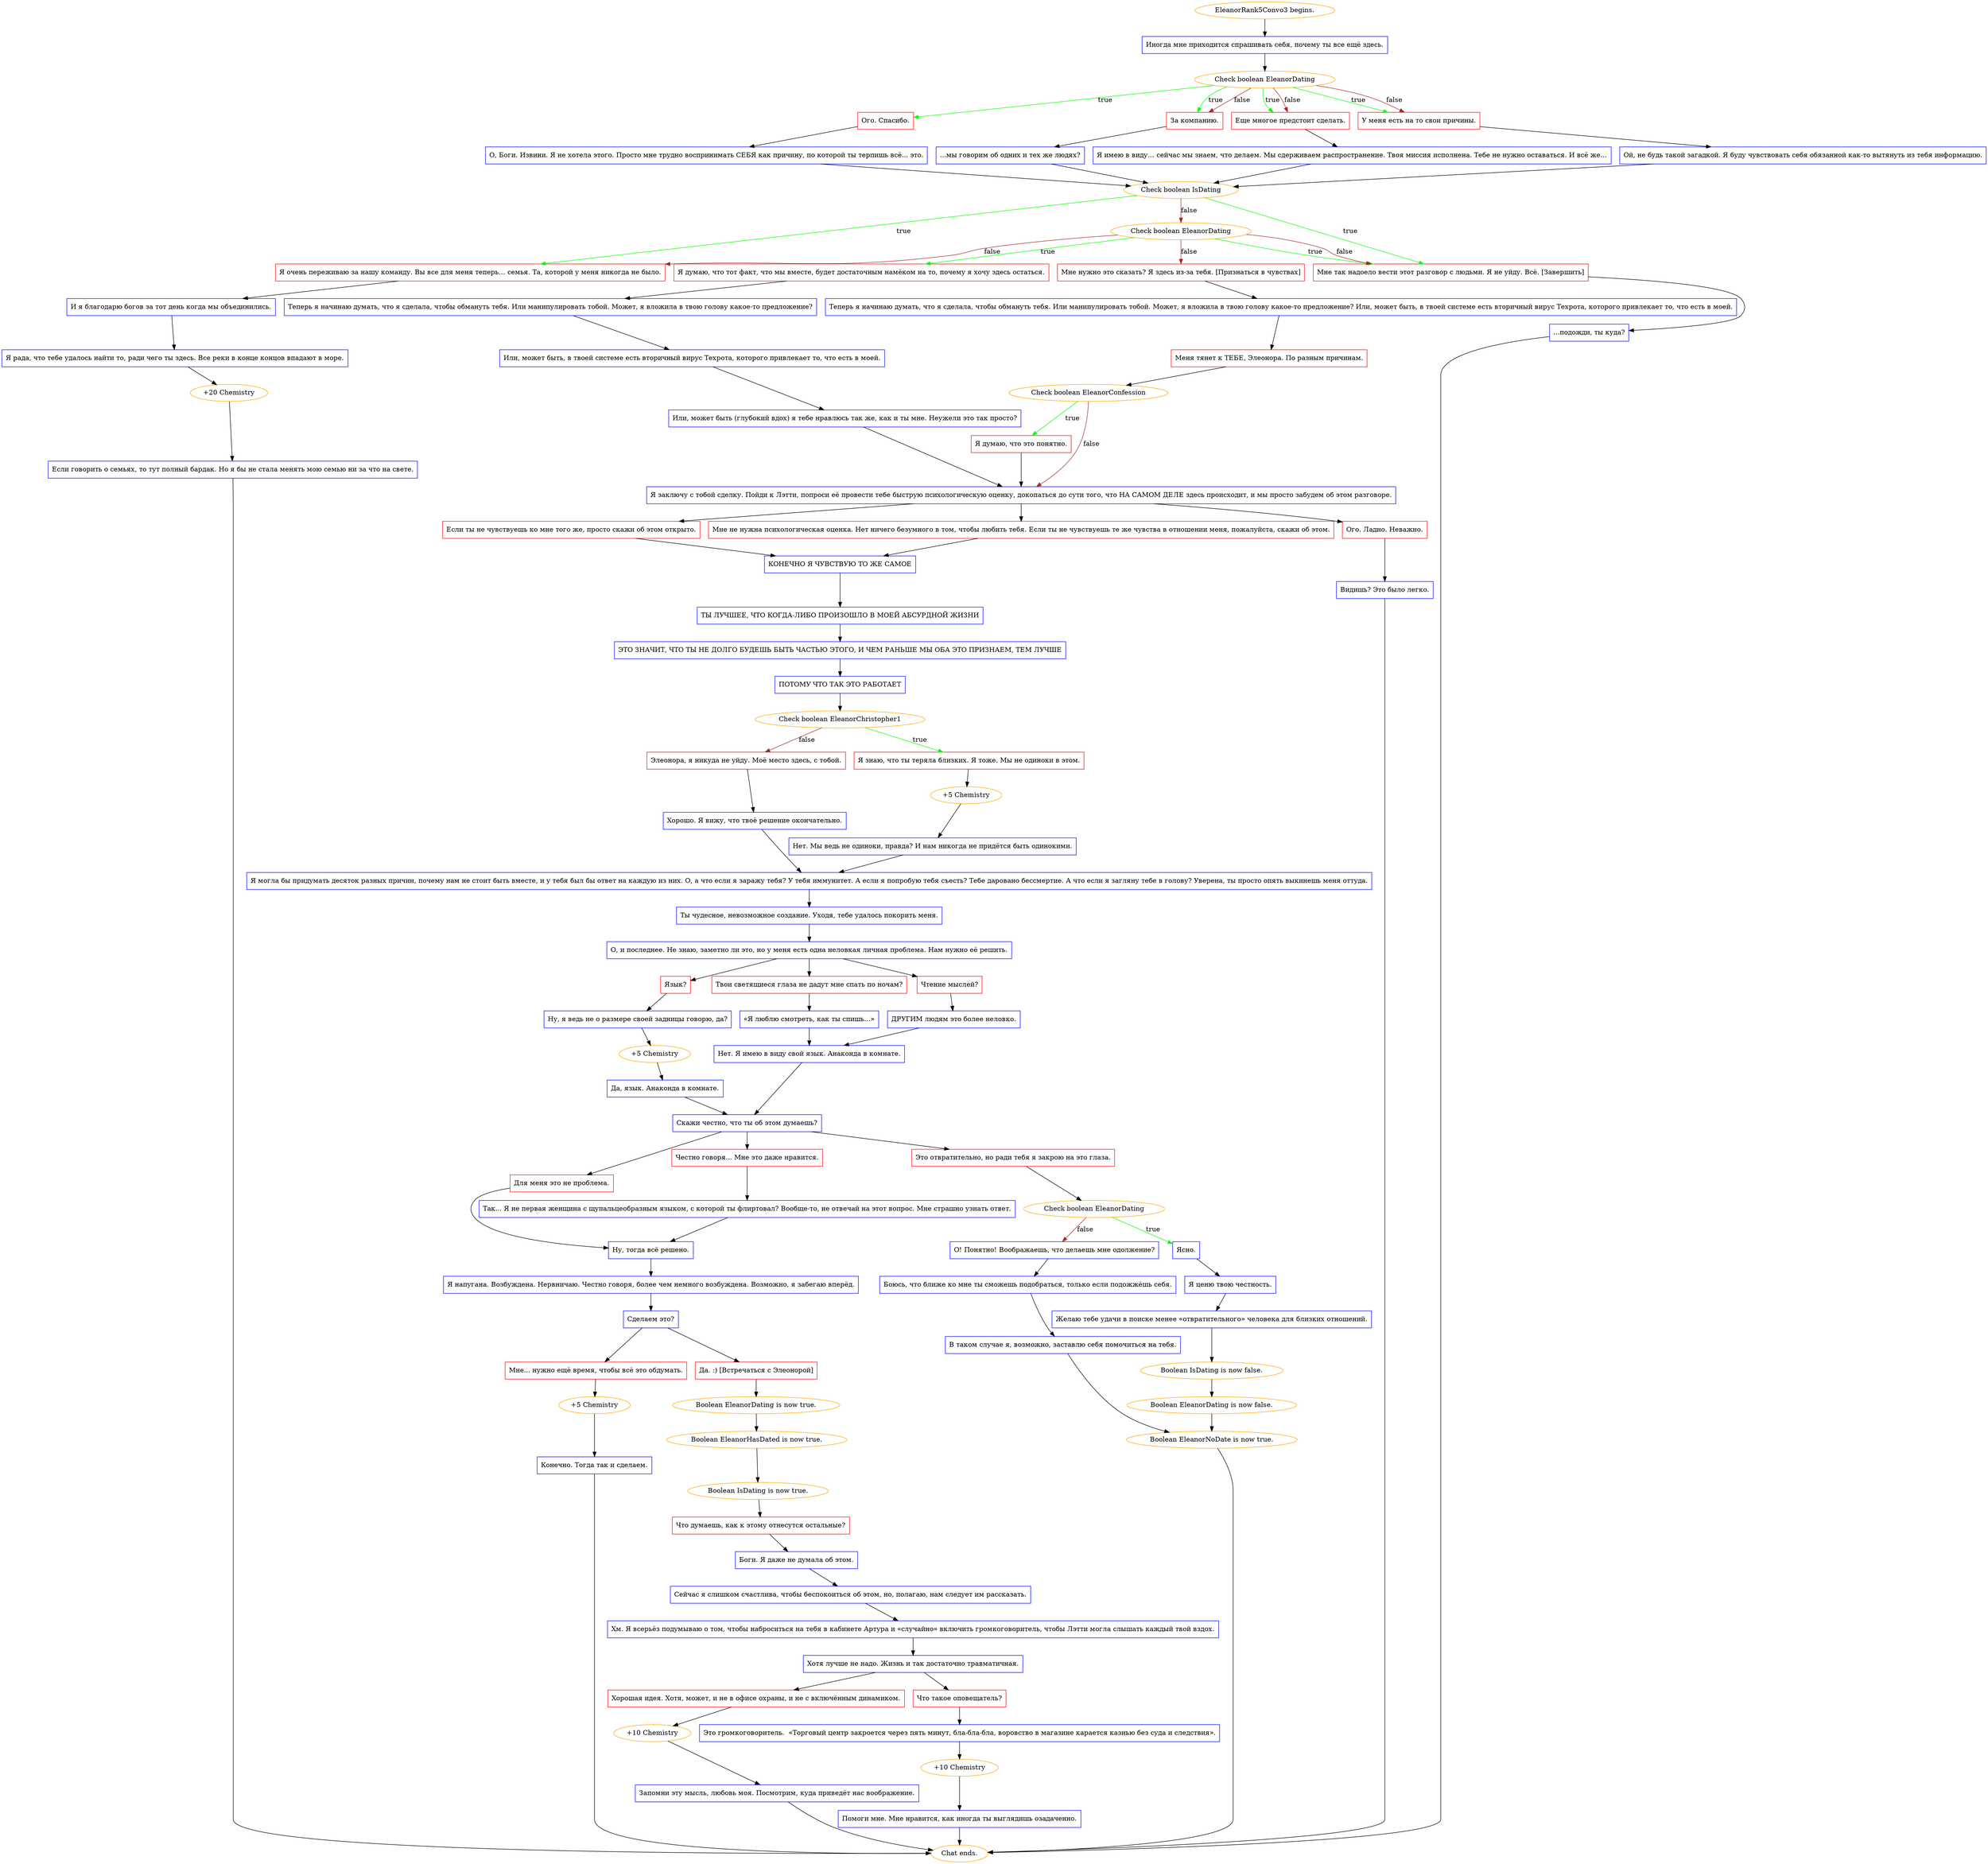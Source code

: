 digraph {
	"EleanorRank5Convo3 begins." [color=orange];
		"EleanorRank5Convo3 begins." -> j3145849258;
	j3145849258 [label="Иногда мне приходится спрашивать себя, почему ты все ещё здесь.",shape=box,color=blue];
		j3145849258 -> j1105820008;
	j1105820008 [label="Check boolean EleanorDating",color=orange];
		j1105820008 -> j3209659238 [label=true,color=green];
		j1105820008 -> j420018425 [label=true,color=green];
		j1105820008 -> j3867277919 [label=true,color=green];
		j1105820008 -> j3686534377 [label=true,color=green];
		j1105820008 -> j420018425 [label=false,color=brown];
		j1105820008 -> j3867277919 [label=false,color=brown];
		j1105820008 -> j3686534377 [label=false,color=brown];
	j3209659238 [label="Ого. Спасибо.",shape=box,color=red];
		j3209659238 -> j1625910038;
	j420018425 [label="За компанию.",shape=box,color=red];
		j420018425 -> j1465700629;
	j3867277919 [label="Еще многое предстоит сделать.",shape=box,color=red];
		j3867277919 -> j358567000;
	j3686534377 [label="У меня есть на то свои причины.",shape=box,color=red];
		j3686534377 -> j2464207380;
	j1625910038 [label="О, Боги. Извини. Я не хотела этого. Просто мне трудно воспринимать СЕБЯ как причину, по которой ты терпишь всё... это.",shape=box,color=blue];
		j1625910038 -> j948818843;
	j1465700629 [label="...мы говорим об одних и тех же людях?",shape=box,color=blue];
		j1465700629 -> j948818843;
	j358567000 [label="Я имею в виду… сейчас мы знаем, что делаем. Мы сдерживаем распространение. Твоя миссия исполнена. Тебе не нужно оставаться. И всё же…",shape=box,color=blue];
		j358567000 -> j948818843;
	j2464207380 [label="Ой, не будь такой загадкой. Я буду чувствовать себя обязанной как-то вытянуть из тебя информацию.",shape=box,color=blue];
		j2464207380 -> j948818843;
	j948818843 [label="Check boolean IsDating",color=orange];
		j948818843 -> j2331019842 [label=true,color=green];
		j948818843 -> j3050854921 [label=true,color=green];
		j948818843 -> j125273988 [label=false,color=brown];
	j2331019842 [label="Мне так надоело вести этот разговор с людьми. Я не уйду. Всё. [Завершить]",shape=box,color=red];
		j2331019842 -> j195001855;
	j3050854921 [label="Я очень переживаю за нашу команду. Вы все для меня теперь… семья. Та, которой у меня никогда не было.",shape=box,color=red];
		j3050854921 -> j3843812189;
	j125273988 [label="Check boolean EleanorDating",color=orange];
		j125273988 -> j831641674 [label=true,color=green];
		j125273988 -> j2331019842 [label=true,color=green];
		j125273988 -> j1311628485 [label=false,color=brown];
		j125273988 -> j3050854921 [label=false,color=brown];
		j125273988 -> j2331019842 [label=false,color=brown];
	j195001855 [label="...подожди, ты куда?",shape=box,color=blue];
		j195001855 -> "Chat ends.";
	j3843812189 [label="И я благодарю богов за тот день когда мы объединились.",shape=box,color=blue];
		j3843812189 -> j302383288;
	j831641674 [label="Я думаю, что тот факт, что мы вместе, будет достаточным намёком на то, почему я хочу здесь остаться.",shape=box,color=red];
		j831641674 -> j3095226090;
	j1311628485 [label="Мне нужно это сказать? Я здесь из-за тебя. [Признаться в чувствах]",shape=box,color=red];
		j1311628485 -> j513318516;
	"Chat ends." [color=orange];
	j302383288 [label="Я рада, что тебе удалось найти то, ради чего ты здесь. Все реки в конце концов впадают в море.",shape=box,color=blue];
		j302383288 -> j2795890008;
	j3095226090 [label="Теперь я начинаю думать, что я сделала, чтобы обмануть тебя. Или манипулировать тобой. Может, я вложила в твою голову какое-то предложение?",shape=box,color=blue];
		j3095226090 -> j3303349379;
	j513318516 [label="Теперь я начинаю думать, что я сделала, чтобы обмануть тебя. Или манипулировать тобой. Может, я вложила в твою голову какое-то предложение? Или, может быть, в твоей системе есть вторичный вирус Техрота, которого привлекает то, что есть в моей.",shape=box,color=blue];
		j513318516 -> j2234817509;
	j2795890008 [label="+20 Chemistry",color=orange];
		j2795890008 -> j2254248990;
	j3303349379 [label="Или, может быть, в твоей системе есть вторичный вирус Техрота, которого привлекает то, что есть в моей.",shape=box,color=blue];
		j3303349379 -> j4226395982;
	j2234817509 [label="Меня тянет к ТЕБЕ, Элеонора. По разным причинам.",shape=box,color=red];
		j2234817509 -> j2084162130;
	j2254248990 [label="Если говорить о семьях, то тут полный бардак. Но я бы не стала менять мою семью ни за что на свете.",shape=box,color=blue];
		j2254248990 -> "Chat ends.";
	j4226395982 [label="Или, может быть (глубокий вдох) я тебе нравлюсь так же, как и ты мне. Неужели это так просто?",shape=box,color=blue];
		j4226395982 -> j1750243432;
	j2084162130 [label="Check boolean EleanorConfession",color=orange];
		j2084162130 -> j3069116438 [label=true,color=green];
		j2084162130 -> j1750243432 [label=false,color=brown];
	j1750243432 [label="Я заключу с тобой сделку. Пойди к Лэтти, попроси её провести тебе быструю психологическую оценку, докопаться до сути того, что НА САМОМ ДЕЛЕ здесь происходит, и мы просто забудем об этом разговоре.",shape=box,color=blue];
		j1750243432 -> j134341444;
		j1750243432 -> j3223098573;
		j1750243432 -> j2296730256;
	j3069116438 [label="Я думаю, что это понятно.",shape=box,color=red];
		j3069116438 -> j1750243432;
	j134341444 [label="Мне не нужна психологическая оценка. Нет ничего безумного в том, чтобы любить тебя. Если ты не чувствуешь те же чувства в отношении меня, пожалуйста, скажи об этом.",shape=box,color=red];
		j134341444 -> j1748150590;
	j3223098573 [label="Если ты не чувствуешь ко мне того же, просто скажи об этом открыто.",shape=box,color=red];
		j3223098573 -> j1748150590;
	j2296730256 [label="Ого. Ладно. Неважно.",shape=box,color=red];
		j2296730256 -> j4106387541;
	j1748150590 [label="КОНЕЧНО Я ЧУВСТВУЮ ТО ЖЕ САМОЕ",shape=box,color=blue];
		j1748150590 -> j1353969852;
	j4106387541 [label="Видишь? Это было легко.",shape=box,color=blue];
		j4106387541 -> "Chat ends.";
	j1353969852 [label="ТЫ ЛУЧШЕЕ, ЧТО КОГДА-ЛИБО ПРОИЗОШЛО В МОЕЙ АБСУРДНОЙ ЖИЗНИ",shape=box,color=blue];
		j1353969852 -> j1375675241;
	j1375675241 [label="ЭТО ЗНАЧИТ, ЧТО ТЫ НЕ ДОЛГО БУДЕШЬ БЫТЬ ЧАСТЬЮ ЭТОГО, И ЧЕМ РАНЬШЕ МЫ ОБА ЭТО ПРИЗНАЕМ, ТЕМ ЛУЧШЕ",shape=box,color=blue];
		j1375675241 -> j847630732;
	j847630732 [label="ПОТОМУ ЧТО ТАК ЭТО РАБОТАЕТ",shape=box,color=blue];
		j847630732 -> j2953212660;
	j2953212660 [label="Check boolean EleanorChristopher1",color=orange];
		j2953212660 -> j1979508278 [label=true,color=green];
		j2953212660 -> j2713683165 [label=false,color=brown];
	j1979508278 [label="Я знаю, что ты теряла близких. Я тоже. Мы не одиноки в этом.",shape=box,color=red];
		j1979508278 -> j120469318;
	j2713683165 [label="Элеонора, я никуда не уйду. Моё место здесь, с тобой.",shape=box,color=red];
		j2713683165 -> j179239560;
	j120469318 [label="+5 Chemistry",color=orange];
		j120469318 -> j1522875624;
	j179239560 [label="Хорошо. Я вижу, что твоё решение окончательно.",shape=box,color=blue];
		j179239560 -> j3025750472;
	j1522875624 [label="Нет. Мы ведь не одиноки, правда? И нам никогда не придётся быть одинокими.",shape=box,color=blue];
		j1522875624 -> j3025750472;
	j3025750472 [label="Я могла бы придумать десяток разных причин, почему нам не стоит быть вместе, и у тебя был бы ответ на каждую из них. О, а что если я заражу тебя? У тебя иммунитет. А если я попробую тебя съесть? Тебе даровано бессмертие. А что если я загляну тебе в голову? Уверена, ты просто опять выкинешь меня оттуда.",shape=box,color=blue];
		j3025750472 -> j373298522;
	j373298522 [label="Ты чудесное, невозможное создание. Уходя, тебе удалось покорить меня.",shape=box,color=blue];
		j373298522 -> j1734577888;
	j1734577888 [label="О, и последнее. Не знаю, заметно ли это, но у меня есть одна неловкая личная проблема. Нам нужно её решить.",shape=box,color=blue];
		j1734577888 -> j3686501887;
		j1734577888 -> j636201871;
		j1734577888 -> j3841660064;
	j3686501887 [label="Твои светящиеся глаза не дадут мне спать по ночам?",shape=box,color=red];
		j3686501887 -> j2116539415;
	j636201871 [label="Чтение мыслей?",shape=box,color=red];
		j636201871 -> j2179411672;
	j3841660064 [label="Язык?",shape=box,color=red];
		j3841660064 -> j835868008;
	j2116539415 [label="«Я люблю смотреть, как ты спишь...»",shape=box,color=blue];
		j2116539415 -> j1013550577;
	j2179411672 [label="ДРУГИМ людям это более неловко.",shape=box,color=blue];
		j2179411672 -> j1013550577;
	j835868008 [label="Ну, я ведь не о размере своей задницы говорю, да?",shape=box,color=blue];
		j835868008 -> j3043279401;
	j1013550577 [label="Нет. Я имею в виду свой язык. Анаконда в комнате.",shape=box,color=blue];
		j1013550577 -> j3880878429;
	j3043279401 [label="+5 Chemistry",color=orange];
		j3043279401 -> j39000785;
	j3880878429 [label="Скажи честно, что ты об этом думаешь?",shape=box,color=blue];
		j3880878429 -> j2242772802;
		j3880878429 -> j787325956;
		j3880878429 -> j19623841;
	j39000785 [label="Да, язык. Анаконда в комнате.",shape=box,color=blue];
		j39000785 -> j3880878429;
	j2242772802 [label="Это отвратительно, но ради тебя я закрою на это глаза.",shape=box,color=red];
		j2242772802 -> j737588234;
	j787325956 [label="Для меня это не проблема.",shape=box,color=red];
		j787325956 -> j754170377;
	j19623841 [label="Честно говоря... Мне это даже нравится.",shape=box,color=red];
		j19623841 -> j3147916774;
	j737588234 [label="Check boolean EleanorDating",color=orange];
		j737588234 -> j2633087866 [label=true,color=green];
		j737588234 -> j3892247865 [label=false,color=brown];
	j754170377 [label="Ну, тогда всё решено.",shape=box,color=blue];
		j754170377 -> j2090912698;
	j3147916774 [label="Так... Я не первая женщина с щупальцеобразным языком, с которой ты флиртовал? Вообще-то, не отвечай на этот вопрос. Мне страшно узнать ответ.",shape=box,color=blue];
		j3147916774 -> j754170377;
	j2633087866 [label="Ясно.",shape=box,color=blue];
		j2633087866 -> j2280273417;
	j3892247865 [label="О! Понятно! Воображаешь, что делаешь мне одолжение?",shape=box,color=blue];
		j3892247865 -> j1114169672;
	j2090912698 [label="Я напугана. Возбуждена. Нервничаю. Честно говоря, более чем немного возбуждена. Возможно, я забегаю вперёд.",shape=box,color=blue];
		j2090912698 -> j2942740395;
	j2280273417 [label="Я ценю твою честность.",shape=box,color=blue];
		j2280273417 -> j1593100015;
	j1114169672 [label="Боюсь, что ближе ко мне ты сможешь подобраться, только если подожжёшь себя.",shape=box,color=blue];
		j1114169672 -> j3872096294;
	j2942740395 [label="Сделаем это?",shape=box,color=blue];
		j2942740395 -> j1337359250;
		j2942740395 -> j504752210;
	j1593100015 [label="Желаю тебе удачи в поиске менее «отвратительного» человека для близких отношений.",shape=box,color=blue];
		j1593100015 -> j3127028283;
	j3872096294 [label="В таком случае я, возможно, заставлю себя помочиться на тебя.",shape=box,color=blue];
		j3872096294 -> j2728200779;
	j1337359250 [label="Да. :) [Встречаться с Элеонорой]",shape=box,color=red];
		j1337359250 -> j4222280702;
	j504752210 [label="Мне... нужно ещё время, чтобы всё это обдумать.",shape=box,color=red];
		j504752210 -> j1026214988;
	j3127028283 [label="Boolean IsDating is now false.",color=orange];
		j3127028283 -> j3856107511;
	j2728200779 [label="Boolean EleanorNoDate is now true.",color=orange];
		j2728200779 -> "Chat ends.";
	j4222280702 [label="Boolean EleanorDating is now true.",color=orange];
		j4222280702 -> j2075900669;
	j1026214988 [label="+5 Chemistry",color=orange];
		j1026214988 -> j2061623177;
	j3856107511 [label="Boolean EleanorDating is now false.",color=orange];
		j3856107511 -> j2728200779;
	j2075900669 [label="Boolean EleanorHasDated is now true.",color=orange];
		j2075900669 -> j4046572691;
	j2061623177 [label="Конечно. Тогда так и сделаем.",shape=box,color=blue];
		j2061623177 -> "Chat ends.";
	j4046572691 [label="Boolean IsDating is now true.",color=orange];
		j4046572691 -> j1119878868;
	j1119878868 [label="Что думаешь, как к этому отнесутся остальные?",shape=box,color=red];
		j1119878868 -> j2099066498;
	j2099066498 [label="Боги. Я даже не думала об этом.",shape=box,color=blue];
		j2099066498 -> j4068485744;
	j4068485744 [label="Сейчас я слишком счастлива, чтобы беспокоиться об этом, но, полагаю, нам следует им рассказать.",shape=box,color=blue];
		j4068485744 -> j1561538502;
	j1561538502 [label="Хм. Я всерьёз подумываю о том, чтобы наброситься на тебя в кабинете Артура и «случайно» включить громкоговоритель, чтобы Лэтти могла слышать каждый твой вздох.",shape=box,color=blue];
		j1561538502 -> j2116693274;
	j2116693274 [label="Хотя лучше не надо. Жизнь и так достаточно травматичная.",shape=box,color=blue];
		j2116693274 -> j3062359656;
		j2116693274 -> j2061796531;
	j3062359656 [label="Хорошая идея. Хотя, может, и не в офисе охраны, и не с включённым динамиком.",shape=box,color=red];
		j3062359656 -> j3252005141;
	j2061796531 [label="Что такое оповещатель?",shape=box,color=red];
		j2061796531 -> j3219095125;
	j3252005141 [label="+10 Chemistry",color=orange];
		j3252005141 -> j971509822;
	j3219095125 [label="Это громкоговоритель.  «Торговый центр закроется через пять минут, бла-бла-бла, воровство в магазине карается казнью без суда и следствия».",shape=box,color=blue];
		j3219095125 -> j2575551707;
	j971509822 [label="Запомни эту мысль, любовь моя. Посмотрим, куда приведёт нас воображение.",shape=box,color=blue];
		j971509822 -> "Chat ends.";
	j2575551707 [label="+10 Chemistry",color=orange];
		j2575551707 -> j2119812575;
	j2119812575 [label="Помоги мне. Мне нравится, как иногда ты выглядишь озадаченно.",shape=box,color=blue];
		j2119812575 -> "Chat ends.";
}